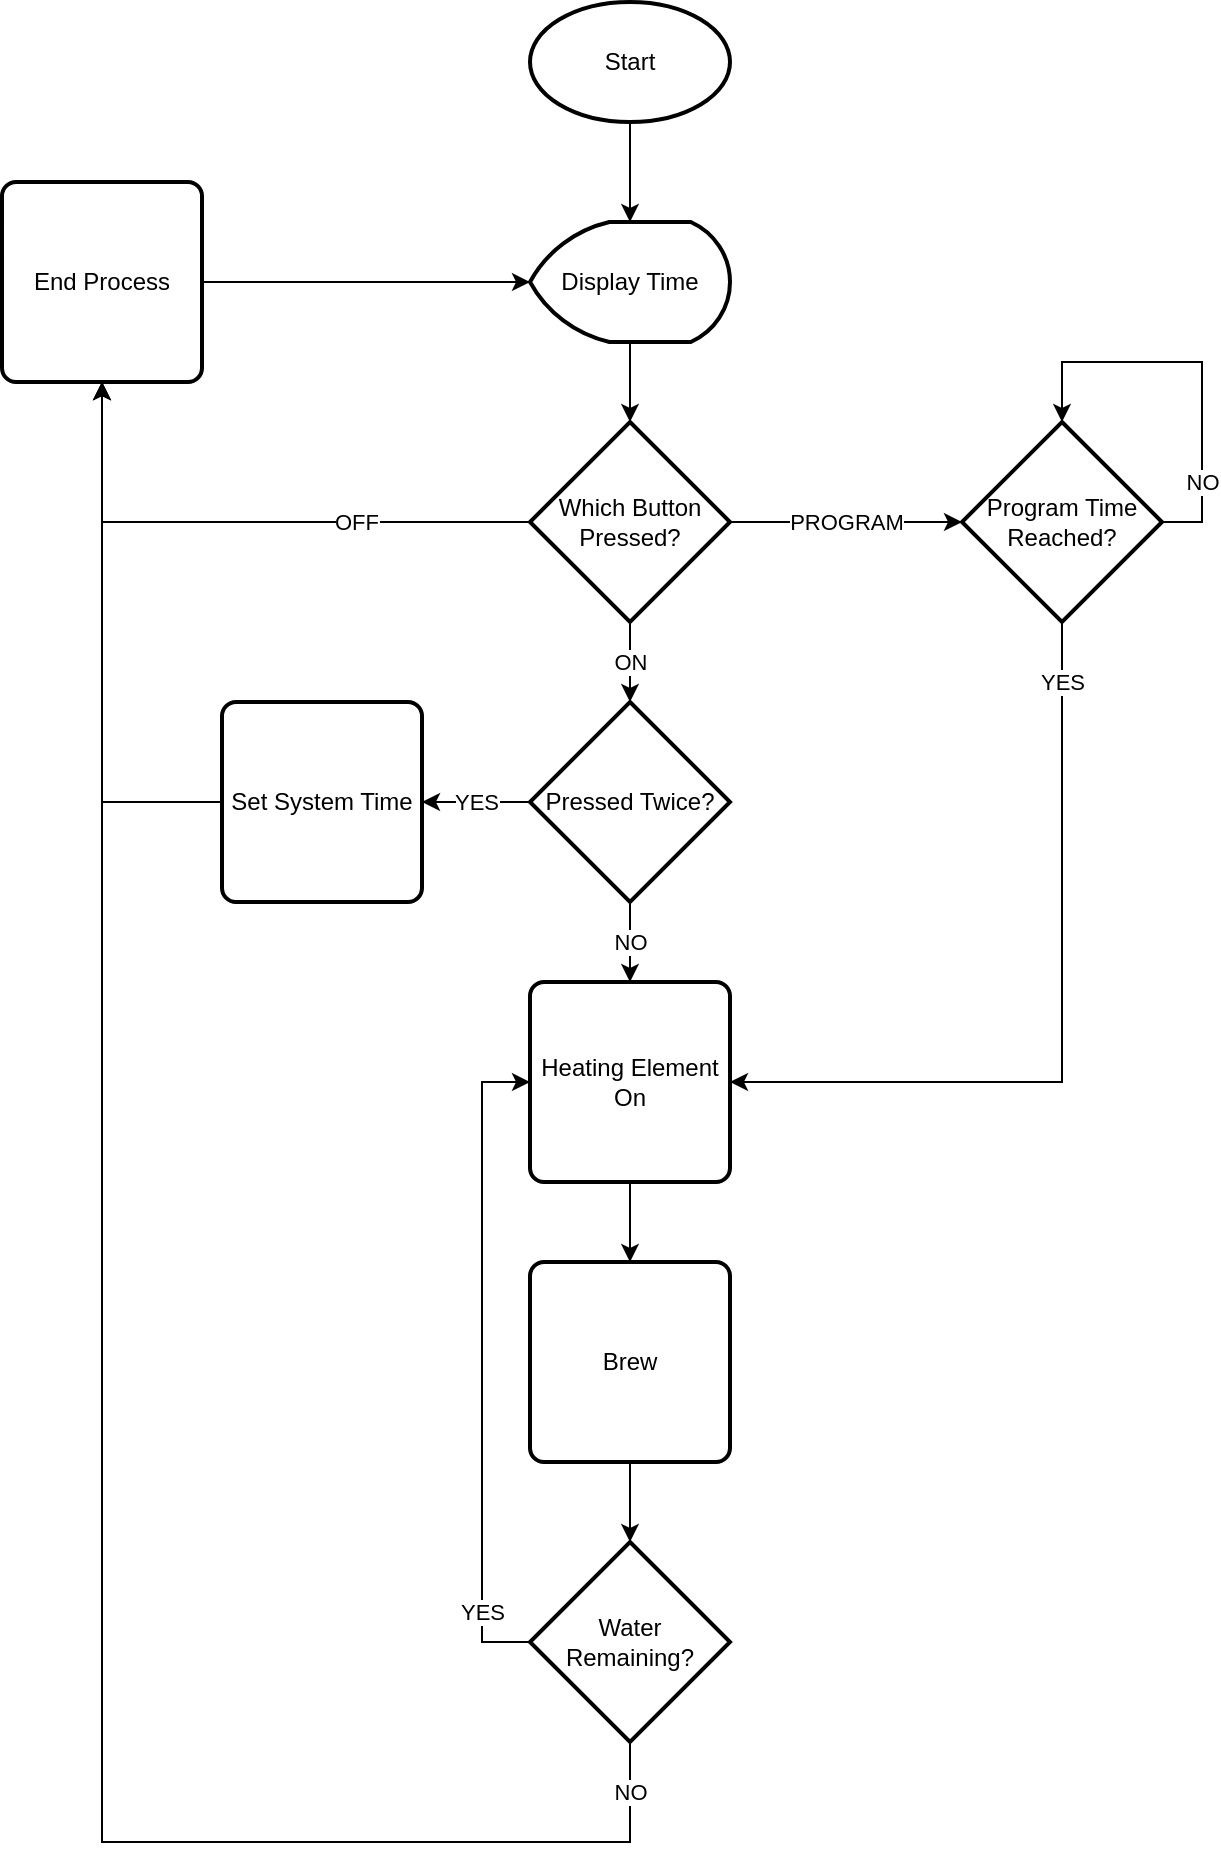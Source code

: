 <mxfile version="13.1.3" type="device"><diagram id="C5RBs43oDa-KdzZeNtuy" name="Page-1"><mxGraphModel dx="1422" dy="766" grid="1" gridSize="10" guides="1" tooltips="1" connect="1" arrows="1" fold="1" page="1" pageScale="1" pageWidth="827" pageHeight="1169" math="0" shadow="0"><root><mxCell id="WIyWlLk6GJQsqaUBKTNV-0"/><mxCell id="WIyWlLk6GJQsqaUBKTNV-1" parent="WIyWlLk6GJQsqaUBKTNV-0"/><mxCell id="kpJoBQz4YbgcuaYw74pP-5" value="" style="edgeStyle=orthogonalEdgeStyle;rounded=0;orthogonalLoop=1;jettySize=auto;html=1;" edge="1" parent="WIyWlLk6GJQsqaUBKTNV-1" source="kpJoBQz4YbgcuaYw74pP-0"><mxGeometry relative="1" as="geometry"><mxPoint x="414" y="120" as="targetPoint"/></mxGeometry></mxCell><mxCell id="kpJoBQz4YbgcuaYw74pP-0" value="Start" style="strokeWidth=2;html=1;shape=mxgraph.flowchart.start_1;whiteSpace=wrap;" vertex="1" parent="WIyWlLk6GJQsqaUBKTNV-1"><mxGeometry x="364" y="10" width="100" height="60" as="geometry"/></mxCell><mxCell id="kpJoBQz4YbgcuaYw74pP-12" value="OFF" style="edgeStyle=orthogonalEdgeStyle;rounded=0;orthogonalLoop=1;jettySize=auto;html=1;entryX=0.5;entryY=1;entryDx=0;entryDy=0;" edge="1" parent="WIyWlLk6GJQsqaUBKTNV-1" source="kpJoBQz4YbgcuaYw74pP-10" target="kpJoBQz4YbgcuaYw74pP-15"><mxGeometry x="-0.389" relative="1" as="geometry"><mxPoint x="220" y="170" as="targetPoint"/><mxPoint as="offset"/></mxGeometry></mxCell><mxCell id="kpJoBQz4YbgcuaYw74pP-14" value="ON" style="edgeStyle=orthogonalEdgeStyle;rounded=0;orthogonalLoop=1;jettySize=auto;html=1;" edge="1" parent="WIyWlLk6GJQsqaUBKTNV-1" source="kpJoBQz4YbgcuaYw74pP-10" target="kpJoBQz4YbgcuaYw74pP-13"><mxGeometry relative="1" as="geometry"/></mxCell><mxCell id="kpJoBQz4YbgcuaYw74pP-38" value="PROGRAM" style="edgeStyle=orthogonalEdgeStyle;rounded=0;orthogonalLoop=1;jettySize=auto;html=1;entryX=0;entryY=0.5;entryDx=0;entryDy=0;entryPerimeter=0;" edge="1" parent="WIyWlLk6GJQsqaUBKTNV-1" source="kpJoBQz4YbgcuaYw74pP-10" target="kpJoBQz4YbgcuaYw74pP-36"><mxGeometry relative="1" as="geometry"><mxPoint x="544" y="270" as="targetPoint"/></mxGeometry></mxCell><mxCell id="kpJoBQz4YbgcuaYw74pP-10" value="Which Button Pressed?" style="strokeWidth=2;html=1;shape=mxgraph.flowchart.decision;whiteSpace=wrap;" vertex="1" parent="WIyWlLk6GJQsqaUBKTNV-1"><mxGeometry x="364" y="220" width="100" height="100" as="geometry"/></mxCell><mxCell id="kpJoBQz4YbgcuaYw74pP-24" value="NO" style="edgeStyle=orthogonalEdgeStyle;rounded=0;orthogonalLoop=1;jettySize=auto;html=1;" edge="1" parent="WIyWlLk6GJQsqaUBKTNV-1" source="kpJoBQz4YbgcuaYw74pP-13" target="kpJoBQz4YbgcuaYw74pP-19"><mxGeometry relative="1" as="geometry"/></mxCell><mxCell id="kpJoBQz4YbgcuaYw74pP-28" value="YES" style="edgeStyle=orthogonalEdgeStyle;rounded=0;orthogonalLoop=1;jettySize=auto;html=1;" edge="1" parent="WIyWlLk6GJQsqaUBKTNV-1" source="kpJoBQz4YbgcuaYw74pP-13" target="kpJoBQz4YbgcuaYw74pP-27"><mxGeometry relative="1" as="geometry"/></mxCell><mxCell id="kpJoBQz4YbgcuaYw74pP-13" value="Pressed Twice?" style="strokeWidth=2;html=1;shape=mxgraph.flowchart.decision;whiteSpace=wrap;" vertex="1" parent="WIyWlLk6GJQsqaUBKTNV-1"><mxGeometry x="364" y="360" width="100" height="100" as="geometry"/></mxCell><mxCell id="kpJoBQz4YbgcuaYw74pP-17" value="" style="edgeStyle=orthogonalEdgeStyle;rounded=0;orthogonalLoop=1;jettySize=auto;html=1;" edge="1" parent="WIyWlLk6GJQsqaUBKTNV-1" source="kpJoBQz4YbgcuaYw74pP-15" target="kpJoBQz4YbgcuaYw74pP-16"><mxGeometry relative="1" as="geometry"/></mxCell><mxCell id="kpJoBQz4YbgcuaYw74pP-15" value="End Process" style="rounded=1;whiteSpace=wrap;html=1;absoluteArcSize=1;arcSize=14;strokeWidth=2;" vertex="1" parent="WIyWlLk6GJQsqaUBKTNV-1"><mxGeometry x="100" y="100" width="100" height="100" as="geometry"/></mxCell><mxCell id="kpJoBQz4YbgcuaYw74pP-18" value="" style="edgeStyle=orthogonalEdgeStyle;rounded=0;orthogonalLoop=1;jettySize=auto;html=1;" edge="1" parent="WIyWlLk6GJQsqaUBKTNV-1" source="kpJoBQz4YbgcuaYw74pP-16" target="kpJoBQz4YbgcuaYw74pP-10"><mxGeometry relative="1" as="geometry"/></mxCell><mxCell id="kpJoBQz4YbgcuaYw74pP-16" value="Display Time" style="strokeWidth=2;html=1;shape=mxgraph.flowchart.display;whiteSpace=wrap;" vertex="1" parent="WIyWlLk6GJQsqaUBKTNV-1"><mxGeometry x="364" y="120" width="100" height="60" as="geometry"/></mxCell><mxCell id="kpJoBQz4YbgcuaYw74pP-35" value="" style="edgeStyle=orthogonalEdgeStyle;rounded=0;orthogonalLoop=1;jettySize=auto;html=1;" edge="1" parent="WIyWlLk6GJQsqaUBKTNV-1" source="kpJoBQz4YbgcuaYw74pP-19" target="kpJoBQz4YbgcuaYw74pP-33"><mxGeometry relative="1" as="geometry"/></mxCell><mxCell id="kpJoBQz4YbgcuaYw74pP-19" value="Heating Element On" style="rounded=1;whiteSpace=wrap;html=1;absoluteArcSize=1;arcSize=14;strokeWidth=2;" vertex="1" parent="WIyWlLk6GJQsqaUBKTNV-1"><mxGeometry x="364" y="500" width="100" height="100" as="geometry"/></mxCell><mxCell id="kpJoBQz4YbgcuaYw74pP-23" value="YES" style="edgeStyle=orthogonalEdgeStyle;rounded=0;orthogonalLoop=1;jettySize=auto;html=1;entryX=0;entryY=0.5;entryDx=0;entryDy=0;exitX=0;exitY=0.5;exitDx=0;exitDy=0;exitPerimeter=0;" edge="1" parent="WIyWlLk6GJQsqaUBKTNV-1" source="kpJoBQz4YbgcuaYw74pP-20" target="kpJoBQz4YbgcuaYw74pP-19"><mxGeometry x="-0.758" relative="1" as="geometry"><mxPoint x="284" y="690" as="targetPoint"/><Array as="points"><mxPoint x="340" y="830"/><mxPoint x="340" y="550"/></Array><mxPoint as="offset"/></mxGeometry></mxCell><mxCell id="kpJoBQz4YbgcuaYw74pP-26" value="NO" style="edgeStyle=orthogonalEdgeStyle;rounded=0;orthogonalLoop=1;jettySize=auto;html=1;entryX=0.5;entryY=1;entryDx=0;entryDy=0;exitX=0.5;exitY=1;exitDx=0;exitDy=0;exitPerimeter=0;" edge="1" parent="WIyWlLk6GJQsqaUBKTNV-1" source="kpJoBQz4YbgcuaYw74pP-20" target="kpJoBQz4YbgcuaYw74pP-15"><mxGeometry x="-0.953" relative="1" as="geometry"><mxPoint x="414" y="820" as="targetPoint"/><Array as="points"><mxPoint x="414" y="930"/><mxPoint x="150" y="930"/></Array><mxPoint as="offset"/></mxGeometry></mxCell><mxCell id="kpJoBQz4YbgcuaYw74pP-20" value="Water Remaining?" style="strokeWidth=2;html=1;shape=mxgraph.flowchart.decision;whiteSpace=wrap;" vertex="1" parent="WIyWlLk6GJQsqaUBKTNV-1"><mxGeometry x="364" y="780" width="100" height="100" as="geometry"/></mxCell><mxCell id="kpJoBQz4YbgcuaYw74pP-30" value="" style="edgeStyle=orthogonalEdgeStyle;rounded=0;orthogonalLoop=1;jettySize=auto;html=1;entryX=0.5;entryY=1;entryDx=0;entryDy=0;" edge="1" parent="WIyWlLk6GJQsqaUBKTNV-1" source="kpJoBQz4YbgcuaYw74pP-27" target="kpJoBQz4YbgcuaYw74pP-15"><mxGeometry relative="1" as="geometry"><mxPoint x="170" y="210" as="targetPoint"/><Array as="points"><mxPoint x="150" y="410"/></Array></mxGeometry></mxCell><mxCell id="kpJoBQz4YbgcuaYw74pP-27" value="Set System Time" style="rounded=1;whiteSpace=wrap;html=1;absoluteArcSize=1;arcSize=14;strokeWidth=2;" vertex="1" parent="WIyWlLk6GJQsqaUBKTNV-1"><mxGeometry x="210" y="360" width="100" height="100" as="geometry"/></mxCell><mxCell id="kpJoBQz4YbgcuaYw74pP-34" value="" style="edgeStyle=orthogonalEdgeStyle;rounded=0;orthogonalLoop=1;jettySize=auto;html=1;" edge="1" parent="WIyWlLk6GJQsqaUBKTNV-1" source="kpJoBQz4YbgcuaYw74pP-33" target="kpJoBQz4YbgcuaYw74pP-20"><mxGeometry relative="1" as="geometry"/></mxCell><mxCell id="kpJoBQz4YbgcuaYw74pP-33" value="Brew" style="rounded=1;whiteSpace=wrap;html=1;absoluteArcSize=1;arcSize=14;strokeWidth=2;" vertex="1" parent="WIyWlLk6GJQsqaUBKTNV-1"><mxGeometry x="364" y="640" width="100" height="100" as="geometry"/></mxCell><mxCell id="kpJoBQz4YbgcuaYw74pP-40" value="YES" style="edgeStyle=orthogonalEdgeStyle;rounded=0;orthogonalLoop=1;jettySize=auto;html=1;entryX=1;entryY=0.5;entryDx=0;entryDy=0;" edge="1" parent="WIyWlLk6GJQsqaUBKTNV-1" source="kpJoBQz4YbgcuaYw74pP-36" target="kpJoBQz4YbgcuaYw74pP-19"><mxGeometry x="-0.849" relative="1" as="geometry"><mxPoint x="630" y="400" as="targetPoint"/><Array as="points"><mxPoint x="630" y="550"/></Array><mxPoint as="offset"/></mxGeometry></mxCell><mxCell id="kpJoBQz4YbgcuaYw74pP-43" value="NO" style="edgeStyle=orthogonalEdgeStyle;rounded=0;orthogonalLoop=1;jettySize=auto;html=1;entryX=0.5;entryY=0;entryDx=0;entryDy=0;entryPerimeter=0;exitX=1;exitY=0.5;exitDx=0;exitDy=0;exitPerimeter=0;" edge="1" parent="WIyWlLk6GJQsqaUBKTNV-1" source="kpJoBQz4YbgcuaYw74pP-36" target="kpJoBQz4YbgcuaYw74pP-36"><mxGeometry x="-0.6" relative="1" as="geometry"><mxPoint x="700" y="150" as="sourcePoint"/><mxPoint x="630" y="180" as="targetPoint"/><Array as="points"><mxPoint x="700" y="270"/><mxPoint x="700" y="190"/><mxPoint x="630" y="190"/></Array><mxPoint as="offset"/></mxGeometry></mxCell><mxCell id="kpJoBQz4YbgcuaYw74pP-36" value="Program Time Reached?" style="strokeWidth=2;html=1;shape=mxgraph.flowchart.decision;whiteSpace=wrap;" vertex="1" parent="WIyWlLk6GJQsqaUBKTNV-1"><mxGeometry x="580" y="220" width="100" height="100" as="geometry"/></mxCell></root></mxGraphModel></diagram></mxfile>
